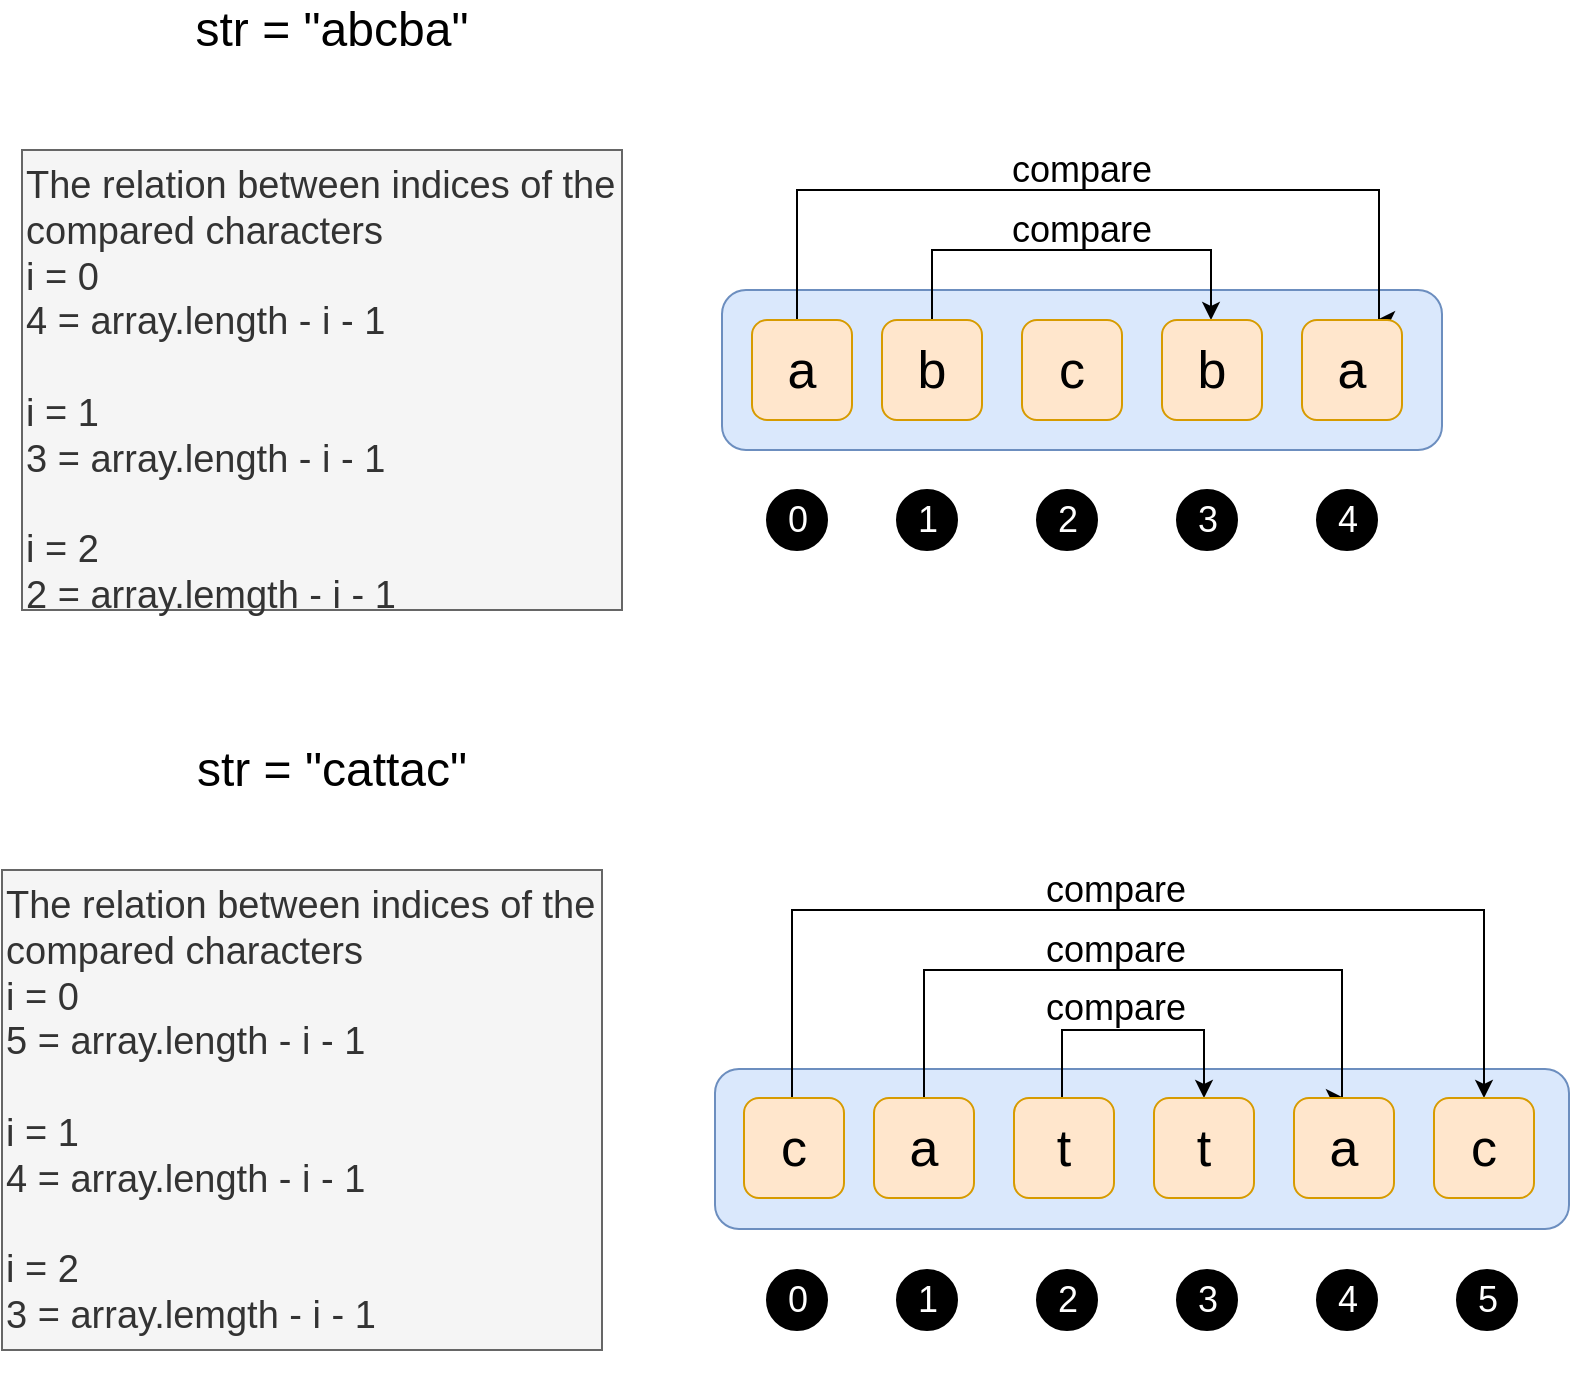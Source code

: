 <mxfile version="12.4.8" type="device"><diagram id="YhGrwwvlr11f9BFDX9_p" name="Page-1"><mxGraphModel dx="869" dy="484" grid="1" gridSize="10" guides="1" tooltips="1" connect="1" arrows="1" fold="1" page="1" pageScale="1" pageWidth="827" pageHeight="1169" math="0" shadow="0"><root><mxCell id="0"/><mxCell id="1" parent="0"/><mxCell id="LkFsN9JuNRgjUi7ExwyT-1" value="" style="rounded=1;whiteSpace=wrap;html=1;fillColor=#dae8fc;strokeColor=#6c8ebf;fontSize=15;" vertex="1" parent="1"><mxGeometry x="380" y="280" width="360" height="80" as="geometry"/></mxCell><mxCell id="LkFsN9JuNRgjUi7ExwyT-2" style="edgeStyle=orthogonalEdgeStyle;rounded=0;orthogonalLoop=1;jettySize=auto;html=1;entryX=0.75;entryY=0;entryDx=0;entryDy=0;" edge="1" parent="1" source="LkFsN9JuNRgjUi7ExwyT-3" target="LkFsN9JuNRgjUi7ExwyT-8"><mxGeometry relative="1" as="geometry"><Array as="points"><mxPoint x="417.5" y="230"/><mxPoint x="708.5" y="230"/></Array></mxGeometry></mxCell><mxCell id="LkFsN9JuNRgjUi7ExwyT-3" value="a" style="rounded=1;whiteSpace=wrap;html=1;fillColor=#ffe6cc;strokeColor=#d79b00;fontSize=26;" vertex="1" parent="1"><mxGeometry x="395" y="295" width="50" height="50" as="geometry"/></mxCell><mxCell id="LkFsN9JuNRgjUi7ExwyT-4" style="edgeStyle=orthogonalEdgeStyle;rounded=0;orthogonalLoop=1;jettySize=auto;html=1;" edge="1" parent="1" source="LkFsN9JuNRgjUi7ExwyT-5" target="LkFsN9JuNRgjUi7ExwyT-7"><mxGeometry relative="1" as="geometry"><Array as="points"><mxPoint x="484.5" y="260"/><mxPoint x="624.5" y="260"/></Array></mxGeometry></mxCell><mxCell id="LkFsN9JuNRgjUi7ExwyT-5" value="b" style="rounded=1;whiteSpace=wrap;html=1;fillColor=#ffe6cc;strokeColor=#d79b00;fontSize=26;" vertex="1" parent="1"><mxGeometry x="460" y="295" width="50" height="50" as="geometry"/></mxCell><mxCell id="LkFsN9JuNRgjUi7ExwyT-6" value="c" style="rounded=1;whiteSpace=wrap;html=1;fillColor=#ffe6cc;strokeColor=#d79b00;fontSize=26;" vertex="1" parent="1"><mxGeometry x="530" y="295" width="50" height="50" as="geometry"/></mxCell><mxCell id="LkFsN9JuNRgjUi7ExwyT-7" value="b" style="rounded=1;whiteSpace=wrap;html=1;fillColor=#ffe6cc;strokeColor=#d79b00;fontSize=26;" vertex="1" parent="1"><mxGeometry x="600" y="295" width="50" height="50" as="geometry"/></mxCell><mxCell id="LkFsN9JuNRgjUi7ExwyT-8" value="a" style="rounded=1;whiteSpace=wrap;html=1;fillColor=#ffe6cc;strokeColor=#d79b00;fontSize=26;" vertex="1" parent="1"><mxGeometry x="670" y="295" width="50" height="50" as="geometry"/></mxCell><mxCell id="LkFsN9JuNRgjUi7ExwyT-9" value="compare" style="text;html=1;strokeColor=none;fillColor=none;align=center;verticalAlign=middle;whiteSpace=wrap;rounded=0;fontSize=18;" vertex="1" parent="1"><mxGeometry x="539.5" y="210" width="40" height="20" as="geometry"/></mxCell><mxCell id="LkFsN9JuNRgjUi7ExwyT-10" value="compare" style="text;html=1;strokeColor=none;fillColor=none;align=center;verticalAlign=middle;whiteSpace=wrap;rounded=0;fontSize=18;" vertex="1" parent="1"><mxGeometry x="539.5" y="240" width="40" height="20" as="geometry"/></mxCell><mxCell id="LkFsN9JuNRgjUi7ExwyT-11" value="0" style="ellipse;whiteSpace=wrap;html=1;aspect=fixed;fontSize=18;labelBackgroundColor=#000000;fontColor=#FFFFFF;fillColor=#000000;" vertex="1" parent="1"><mxGeometry x="402.5" y="380" width="30" height="30" as="geometry"/></mxCell><mxCell id="LkFsN9JuNRgjUi7ExwyT-12" value="1" style="ellipse;whiteSpace=wrap;html=1;aspect=fixed;fontSize=18;labelBackgroundColor=#000000;fontColor=#FFFFFF;fillColor=#000000;" vertex="1" parent="1"><mxGeometry x="467.5" y="380" width="30" height="30" as="geometry"/></mxCell><mxCell id="LkFsN9JuNRgjUi7ExwyT-13" value="2" style="ellipse;whiteSpace=wrap;html=1;aspect=fixed;fontSize=18;labelBackgroundColor=#000000;fontColor=#FFFFFF;fillColor=#000000;" vertex="1" parent="1"><mxGeometry x="537.5" y="380" width="30" height="30" as="geometry"/></mxCell><mxCell id="LkFsN9JuNRgjUi7ExwyT-14" value="3" style="ellipse;whiteSpace=wrap;html=1;aspect=fixed;fontSize=18;labelBackgroundColor=#000000;fontColor=#FFFFFF;fillColor=#000000;" vertex="1" parent="1"><mxGeometry x="607.5" y="380" width="30" height="30" as="geometry"/></mxCell><mxCell id="LkFsN9JuNRgjUi7ExwyT-15" value="4" style="ellipse;whiteSpace=wrap;html=1;aspect=fixed;fontSize=18;labelBackgroundColor=#000000;fontColor=#FFFFFF;fillColor=#000000;" vertex="1" parent="1"><mxGeometry x="677.5" y="380" width="30" height="30" as="geometry"/></mxCell><mxCell id="LkFsN9JuNRgjUi7ExwyT-16" value="" style="rounded=1;whiteSpace=wrap;html=1;fillColor=#dae8fc;strokeColor=#6c8ebf;fontSize=15;" vertex="1" parent="1"><mxGeometry x="376.5" y="669.5" width="427" height="80" as="geometry"/></mxCell><mxCell id="LkFsN9JuNRgjUi7ExwyT-17" style="edgeStyle=orthogonalEdgeStyle;rounded=0;orthogonalLoop=1;jettySize=auto;html=1;entryX=0.5;entryY=0;entryDx=0;entryDy=0;" edge="1" parent="1" source="LkFsN9JuNRgjUi7ExwyT-18" target="LkFsN9JuNRgjUi7ExwyT-25"><mxGeometry relative="1" as="geometry"><Array as="points"><mxPoint x="415" y="590"/><mxPoint x="761" y="590"/></Array></mxGeometry></mxCell><mxCell id="LkFsN9JuNRgjUi7ExwyT-18" value="c" style="rounded=1;whiteSpace=wrap;html=1;fillColor=#ffe6cc;strokeColor=#d79b00;fontSize=26;" vertex="1" parent="1"><mxGeometry x="391" y="684" width="50" height="50" as="geometry"/></mxCell><mxCell id="LkFsN9JuNRgjUi7ExwyT-19" style="edgeStyle=orthogonalEdgeStyle;rounded=0;orthogonalLoop=1;jettySize=auto;html=1;entryX=0.5;entryY=0;entryDx=0;entryDy=0;" edge="1" parent="1" source="LkFsN9JuNRgjUi7ExwyT-20" target="LkFsN9JuNRgjUi7ExwyT-24"><mxGeometry relative="1" as="geometry"><Array as="points"><mxPoint x="481" y="620"/><mxPoint x="690" y="620"/></Array></mxGeometry></mxCell><mxCell id="LkFsN9JuNRgjUi7ExwyT-20" value="a" style="rounded=1;whiteSpace=wrap;html=1;fillColor=#ffe6cc;strokeColor=#d79b00;fontSize=26;" vertex="1" parent="1"><mxGeometry x="456" y="684" width="50" height="50" as="geometry"/></mxCell><mxCell id="LkFsN9JuNRgjUi7ExwyT-21" style="edgeStyle=orthogonalEdgeStyle;rounded=0;orthogonalLoop=1;jettySize=auto;html=1;entryX=0.5;entryY=0;entryDx=0;entryDy=0;" edge="1" parent="1" source="LkFsN9JuNRgjUi7ExwyT-22" target="LkFsN9JuNRgjUi7ExwyT-23"><mxGeometry relative="1" as="geometry"><Array as="points"><mxPoint x="550" y="650"/><mxPoint x="621" y="650"/></Array></mxGeometry></mxCell><mxCell id="LkFsN9JuNRgjUi7ExwyT-22" value="t" style="rounded=1;whiteSpace=wrap;html=1;fillColor=#ffe6cc;strokeColor=#d79b00;fontSize=26;" vertex="1" parent="1"><mxGeometry x="526" y="684" width="50" height="50" as="geometry"/></mxCell><mxCell id="LkFsN9JuNRgjUi7ExwyT-23" value="t" style="rounded=1;whiteSpace=wrap;html=1;fillColor=#ffe6cc;strokeColor=#d79b00;fontSize=26;" vertex="1" parent="1"><mxGeometry x="596" y="684" width="50" height="50" as="geometry"/></mxCell><mxCell id="LkFsN9JuNRgjUi7ExwyT-24" value="a" style="rounded=1;whiteSpace=wrap;html=1;fillColor=#ffe6cc;strokeColor=#d79b00;fontSize=26;" vertex="1" parent="1"><mxGeometry x="666" y="684" width="50" height="50" as="geometry"/></mxCell><mxCell id="LkFsN9JuNRgjUi7ExwyT-25" value="c" style="rounded=1;whiteSpace=wrap;html=1;fillColor=#ffe6cc;strokeColor=#d79b00;fontSize=26;" vertex="1" parent="1"><mxGeometry x="736" y="684" width="50" height="50" as="geometry"/></mxCell><mxCell id="LkFsN9JuNRgjUi7ExwyT-26" value="compare" style="text;html=1;strokeColor=none;fillColor=none;align=center;verticalAlign=middle;whiteSpace=wrap;rounded=0;fontSize=18;" vertex="1" parent="1"><mxGeometry x="556.5" y="570" width="40" height="20" as="geometry"/></mxCell><mxCell id="LkFsN9JuNRgjUi7ExwyT-27" value="compare" style="text;html=1;strokeColor=none;fillColor=none;align=center;verticalAlign=middle;whiteSpace=wrap;rounded=0;fontSize=18;" vertex="1" parent="1"><mxGeometry x="556.5" y="600" width="40" height="20" as="geometry"/></mxCell><mxCell id="LkFsN9JuNRgjUi7ExwyT-28" value="compare" style="text;html=1;strokeColor=none;fillColor=none;align=center;verticalAlign=middle;whiteSpace=wrap;rounded=0;fontSize=18;" vertex="1" parent="1"><mxGeometry x="556.5" y="629" width="40" height="20" as="geometry"/></mxCell><mxCell id="LkFsN9JuNRgjUi7ExwyT-29" value="0" style="ellipse;whiteSpace=wrap;html=1;aspect=fixed;fontSize=18;fillColor=#000000;fontColor=#FFFFFF;fontStyle=0" vertex="1" parent="1"><mxGeometry x="402.5" y="770" width="30" height="30" as="geometry"/></mxCell><mxCell id="LkFsN9JuNRgjUi7ExwyT-30" value="1" style="ellipse;whiteSpace=wrap;html=1;aspect=fixed;fontSize=18;fillColor=#000000;fontColor=#FFFFFF;fontStyle=0" vertex="1" parent="1"><mxGeometry x="467.5" y="770" width="30" height="30" as="geometry"/></mxCell><mxCell id="LkFsN9JuNRgjUi7ExwyT-31" value="2" style="ellipse;whiteSpace=wrap;html=1;aspect=fixed;fontSize=18;fillColor=#000000;fontColor=#FFFFFF;fontStyle=0" vertex="1" parent="1"><mxGeometry x="537.5" y="770" width="30" height="30" as="geometry"/></mxCell><mxCell id="LkFsN9JuNRgjUi7ExwyT-32" value="3" style="ellipse;whiteSpace=wrap;html=1;aspect=fixed;fontSize=18;fillColor=#000000;fontColor=#FFFFFF;fontStyle=0" vertex="1" parent="1"><mxGeometry x="607.5" y="770" width="30" height="30" as="geometry"/></mxCell><mxCell id="LkFsN9JuNRgjUi7ExwyT-33" value="4" style="ellipse;whiteSpace=wrap;html=1;aspect=fixed;fontSize=18;fillColor=#000000;fontColor=#FFFFFF;fontStyle=0" vertex="1" parent="1"><mxGeometry x="677.5" y="770" width="30" height="30" as="geometry"/></mxCell><mxCell id="LkFsN9JuNRgjUi7ExwyT-34" value="5" style="ellipse;whiteSpace=wrap;html=1;aspect=fixed;fontSize=18;fillColor=#000000;fontColor=#FFFFFF;fontStyle=0" vertex="1" parent="1"><mxGeometry x="747.5" y="770" width="30" height="30" as="geometry"/></mxCell><mxCell id="LkFsN9JuNRgjUi7ExwyT-35" value="The relation between indices of the compared characters&lt;br style=&quot;font-size: 19px;&quot;&gt;i = 0&lt;br style=&quot;font-size: 19px;&quot;&gt;4 = array.length - i - 1&lt;br style=&quot;font-size: 19px;&quot;&gt;&lt;br style=&quot;font-size: 19px;&quot;&gt;i = 1&amp;nbsp;&lt;br style=&quot;font-size: 19px;&quot;&gt;3 = array.length - i - 1&lt;br style=&quot;font-size: 19px;&quot;&gt;&lt;br style=&quot;font-size: 19px;&quot;&gt;i = 2&lt;br style=&quot;font-size: 19px;&quot;&gt;2 = array.lemgth - i - 1&amp;nbsp;&lt;br style=&quot;font-size: 19px;&quot;&gt;&amp;nbsp;" style="text;html=1;strokeColor=#666666;fillColor=#f5f5f5;align=left;verticalAlign=top;whiteSpace=wrap;rounded=0;labelBackgroundColor=none;fontSize=19;fontColor=#333333;horizontal=1;" vertex="1" parent="1"><mxGeometry x="30" y="210" width="300" height="230" as="geometry"/></mxCell><mxCell id="LkFsN9JuNRgjUi7ExwyT-36" value="The relation between indices of the compared characters&lt;br style=&quot;font-size: 19px;&quot;&gt;i = 0&lt;br style=&quot;font-size: 19px;&quot;&gt;5 = array.length - i - 1&lt;br style=&quot;font-size: 19px;&quot;&gt;&lt;br style=&quot;font-size: 19px;&quot;&gt;i = 1&amp;nbsp;&lt;br style=&quot;font-size: 19px;&quot;&gt;4 = array.length - i - 1&lt;br style=&quot;font-size: 19px;&quot;&gt;&lt;br style=&quot;font-size: 19px;&quot;&gt;i = 2&lt;br style=&quot;font-size: 19px;&quot;&gt;3 = array.lemgth - i - 1&amp;nbsp;&lt;br style=&quot;font-size: 19px;&quot;&gt;&amp;nbsp;" style="text;html=1;strokeColor=#666666;fillColor=#f5f5f5;align=left;verticalAlign=top;whiteSpace=wrap;rounded=0;labelBackgroundColor=none;fontSize=19;fontColor=#333333;horizontal=1;" vertex="1" parent="1"><mxGeometry x="20" y="570" width="300" height="240" as="geometry"/></mxCell><mxCell id="LkFsN9JuNRgjUi7ExwyT-37" value="str = &quot;abcba&quot;" style="text;html=1;strokeColor=none;fillColor=none;align=center;verticalAlign=middle;whiteSpace=wrap;rounded=0;fontSize=24;" vertex="1" parent="1"><mxGeometry x="90" y="140" width="190" height="20" as="geometry"/></mxCell><mxCell id="LkFsN9JuNRgjUi7ExwyT-38" value="str = &quot;cattac&quot;" style="text;html=1;strokeColor=none;fillColor=none;align=center;verticalAlign=middle;whiteSpace=wrap;rounded=0;fontSize=24;" vertex="1" parent="1"><mxGeometry x="90" y="510" width="190" height="20" as="geometry"/></mxCell></root></mxGraphModel></diagram></mxfile>